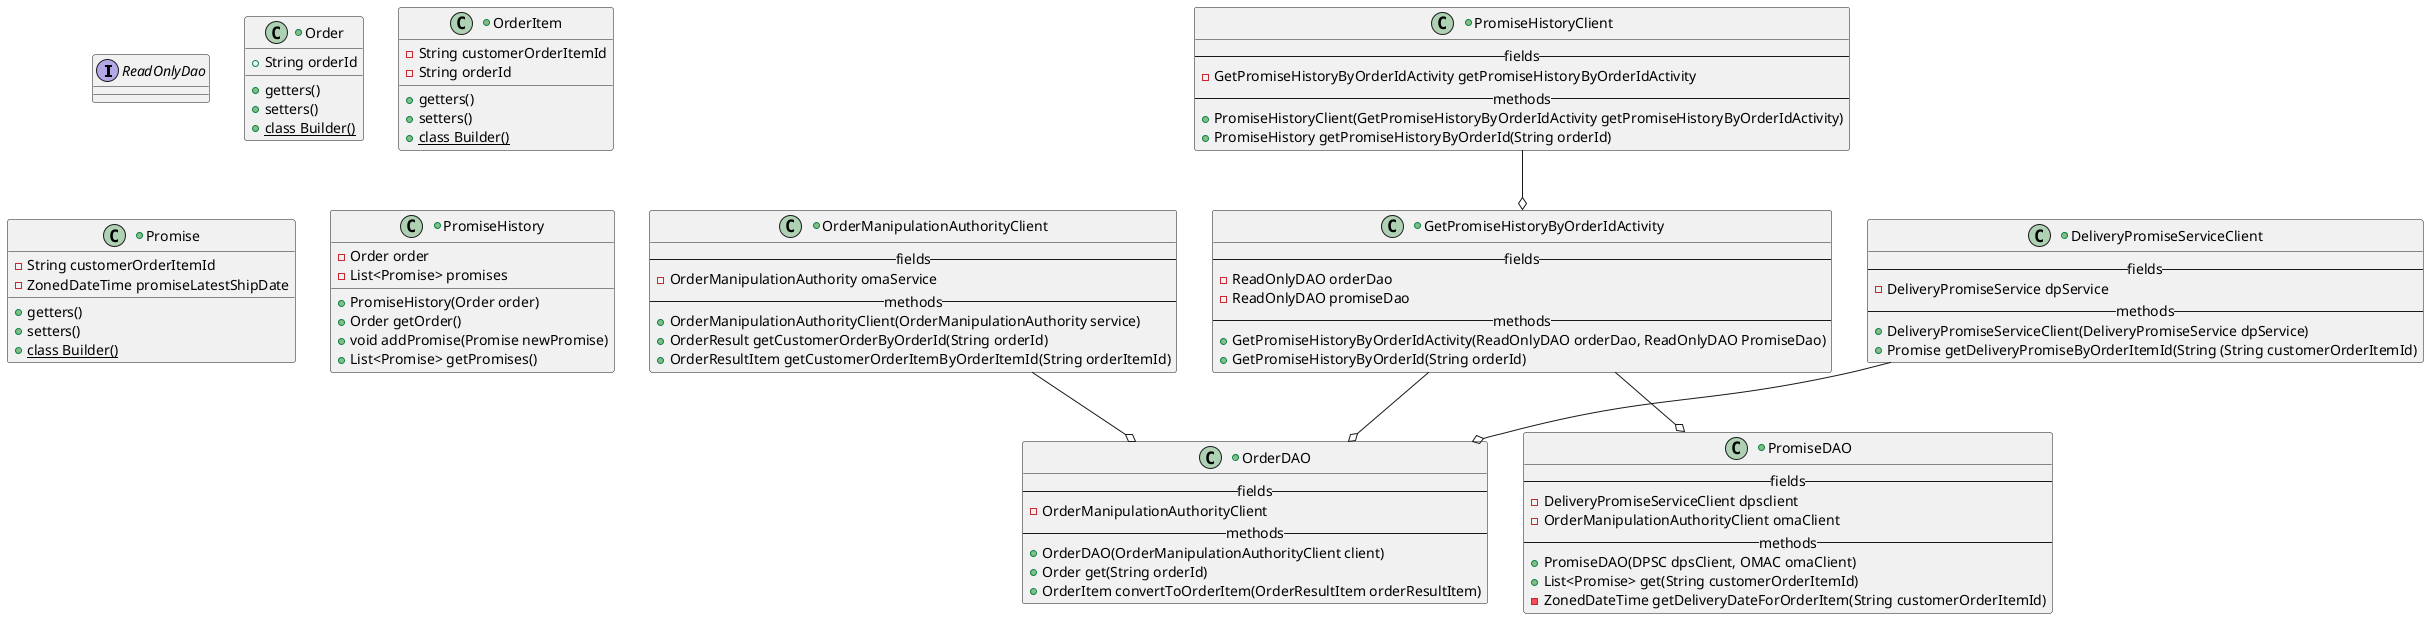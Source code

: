 @startuml
'https://plantuml.com/class-diagram'

interface ReadOnlyDao

+class Order {
    +String orderId
    +getters()
    +setters()
    +{static} class Builder()
}

+class OrderItem {
    -String customerOrderItemId
    -String orderId
    +getters()
    +setters()
    +{static} class Builder()
}

+class Promise {
    -String customerOrderItemId
    -ZonedDateTime promiseLatestShipDate
    +getters()
    +setters()
    +{static} class Builder()
}

+class PromiseHistory {
    -Order order
    -List<Promise> promises
    +PromiseHistory(Order order)
    +Order getOrder()
    +void addPromise(Promise newPromise)
    +List<Promise> getPromises()
}

+class PromiseHistoryClient {
    --fields--
    -GetPromiseHistoryByOrderIdActivity getPromiseHistoryByOrderIdActivity
    --methods--
    +PromiseHistoryClient(GetPromiseHistoryByOrderIdActivity getPromiseHistoryByOrderIdActivity)
    +PromiseHistory getPromiseHistoryByOrderId(String orderId)
}

+class GetPromiseHistoryByOrderIdActivity {
    --fields--
    -ReadOnlyDAO orderDao
    -ReadOnlyDAO promiseDao
    --methods--
    +GetPromiseHistoryByOrderIdActivity(ReadOnlyDAO orderDao, ReadOnlyDAO PromiseDao)
    +GetPromiseHistoryByOrderId(String orderId)
}

+class OrderDAO {
    --fields--
    -OrderManipulationAuthorityClient
    --methods--
    +OrderDAO(OrderManipulationAuthorityClient client)
    +Order get(String orderId)
    +OrderItem convertToOrderItem(OrderResultItem orderResultItem)
}

+class PromiseDAO {
    --fields--
    -DeliveryPromiseServiceClient dpsclient
    -OrderManipulationAuthorityClient omaClient
    --methods--
    +PromiseDAO(DPSC dpsClient, OMAC omaClient)
    +List<Promise> get(String customerOrderItemId)
    -ZonedDateTime getDeliveryDateForOrderItem(String customerOrderItemId)
}

+class OrderManipulationAuthorityClient {
    --fields--
    -OrderManipulationAuthority omaService
    --methods--
    +OrderManipulationAuthorityClient(OrderManipulationAuthority service)
    +OrderResult getCustomerOrderByOrderId(String orderId)
    +OrderResultItem getCustomerOrderItemByOrderItemId(String orderItemId)
}

+class DeliveryPromiseServiceClient {
    --fields--
    -DeliveryPromiseService dpService
    --methods--
    +DeliveryPromiseServiceClient(DeliveryPromiseService dpService)
    +Promise getDeliveryPromiseByOrderItemId(String (String customerOrderItemId)
}







PromiseHistoryClient --o GetPromiseHistoryByOrderIdActivity
DeliveryPromiseServiceClient --o OrderDAO
GetPromiseHistoryByOrderIdActivity --o PromiseDAO
GetPromiseHistoryByOrderIdActivity --o OrderDAO
OrderManipulationAuthorityClient --o OrderDAO

@enduml